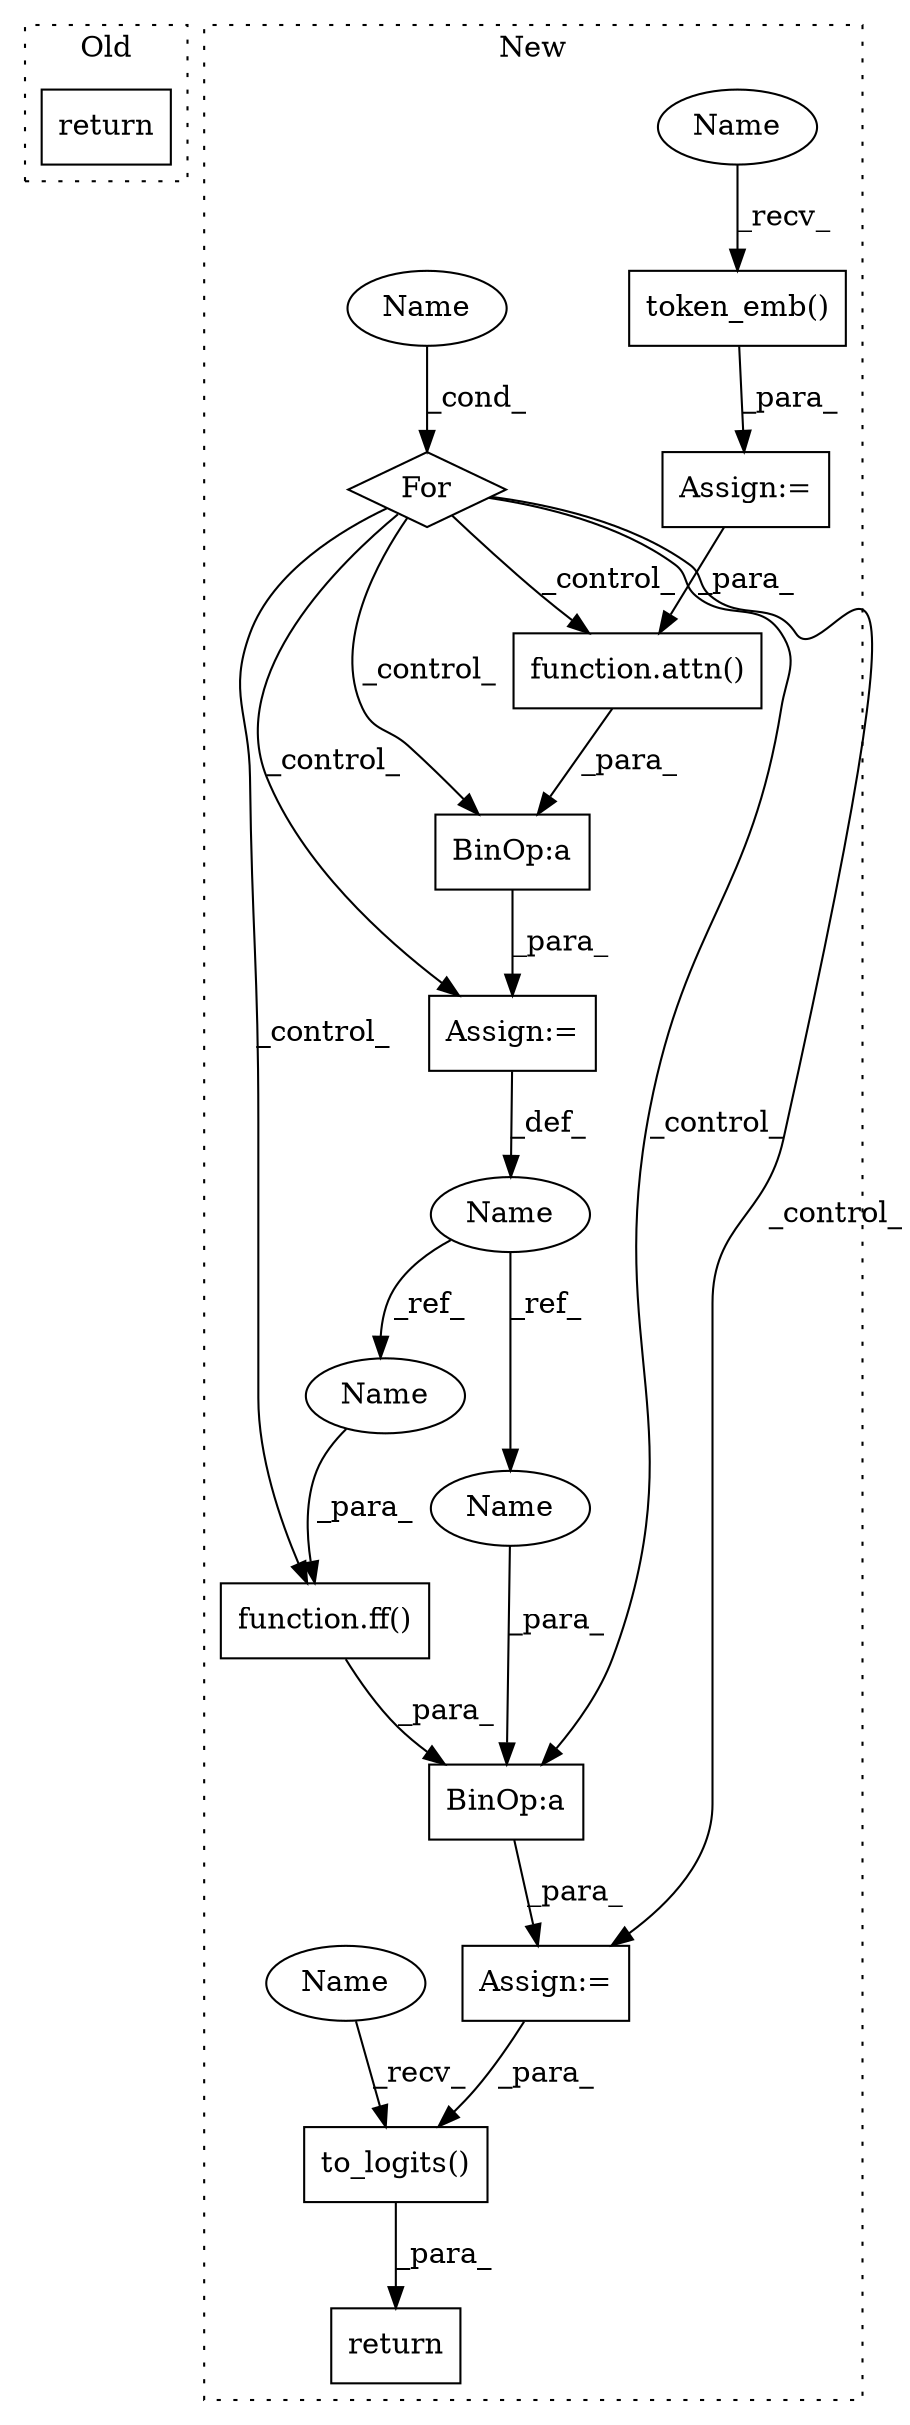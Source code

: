 digraph G {
subgraph cluster0 {
1 [label="return" a="93" s="188" l="7" shape="box"];
label = "Old";
style="dotted";
}
subgraph cluster1 {
2 [label="For" a="107" s="4881,4908" l="4,14" shape="diamond"];
3 [label="Assign:=" a="68" s="4923" l="3" shape="box"];
4 [label="Name" a="87" s="4891" l="2" shape="ellipse"];
5 [label="return" a="93" s="4973" l="7" shape="box"];
6 [label="Assign:=" a="68" s="4951" l="3" shape="box"];
7 [label="Assign:=" a="68" s="4851" l="3" shape="box"];
8 [label="BinOp:a" a="82" s="4933" l="3" shape="box"];
9 [label="BinOp:a" a="82" s="4959" l="3" shape="box"];
10 [label="to_logits()" a="75" s="4980,4996" l="15,1" shape="box"];
11 [label="Name" a="87" s="4922" l="1" shape="ellipse"];
12 [label="function.ff()" a="75" s="4954,4958" l="3,1" shape="box"];
13 [label="token_emb()" a="75" s="4854,4870" l="15,1" shape="box"];
14 [label="function.attn()" a="75" s="4926,4932" l="5,1" shape="box"];
15 [label="Name" a="87" s="4957" l="1" shape="ellipse"];
16 [label="Name" a="87" s="4962" l="1" shape="ellipse"];
17 [label="Name" a="87" s="4854" l="4" shape="ellipse"];
18 [label="Name" a="87" s="4980" l="4" shape="ellipse"];
label = "New";
style="dotted";
}
2 -> 9 [label="_control_"];
2 -> 12 [label="_control_"];
2 -> 14 [label="_control_"];
2 -> 3 [label="_control_"];
2 -> 6 [label="_control_"];
2 -> 8 [label="_control_"];
3 -> 11 [label="_def_"];
4 -> 2 [label="_cond_"];
6 -> 10 [label="_para_"];
7 -> 14 [label="_para_"];
8 -> 3 [label="_para_"];
9 -> 6 [label="_para_"];
10 -> 5 [label="_para_"];
11 -> 15 [label="_ref_"];
11 -> 16 [label="_ref_"];
12 -> 9 [label="_para_"];
13 -> 7 [label="_para_"];
14 -> 8 [label="_para_"];
15 -> 12 [label="_para_"];
16 -> 9 [label="_para_"];
17 -> 13 [label="_recv_"];
18 -> 10 [label="_recv_"];
}